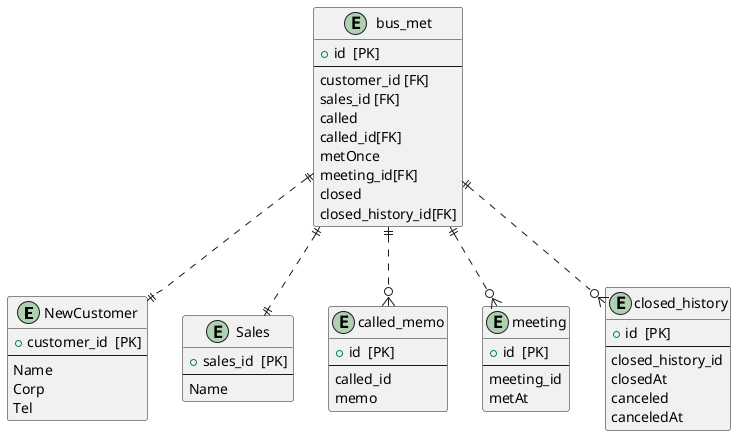 @startuml tables

entity NewCustomer {
  + customer_id  [PK]
  --
  Name
  Corp
  Tel
}

entity Sales {
  + sales_id  [PK]
  --
  Name
}

entity bus_met {
  + id  [PK]
  --
  customer_id [FK]
  sales_id [FK]
  called
  called_id[FK]
  metOnce
  meeting_id[FK]
  closed
  closed_history_id[FK]
}

entity called_memo {
   + id  [PK]
  --
  called_id
  memo
}

entity meeting {
   + id  [PK]
  --
  meeting_id
  metAt
}

entity closed_history {
   + id  [PK]
  --
  closed_history_id
  closedAt
  canceled
  canceledAt
}

bus_met ||..|| Sales
bus_met ||..|| NewCustomer
bus_met ||..o{ called_memo
bus_met ||..o{ meeting
bus_met ||..o{ closed_history